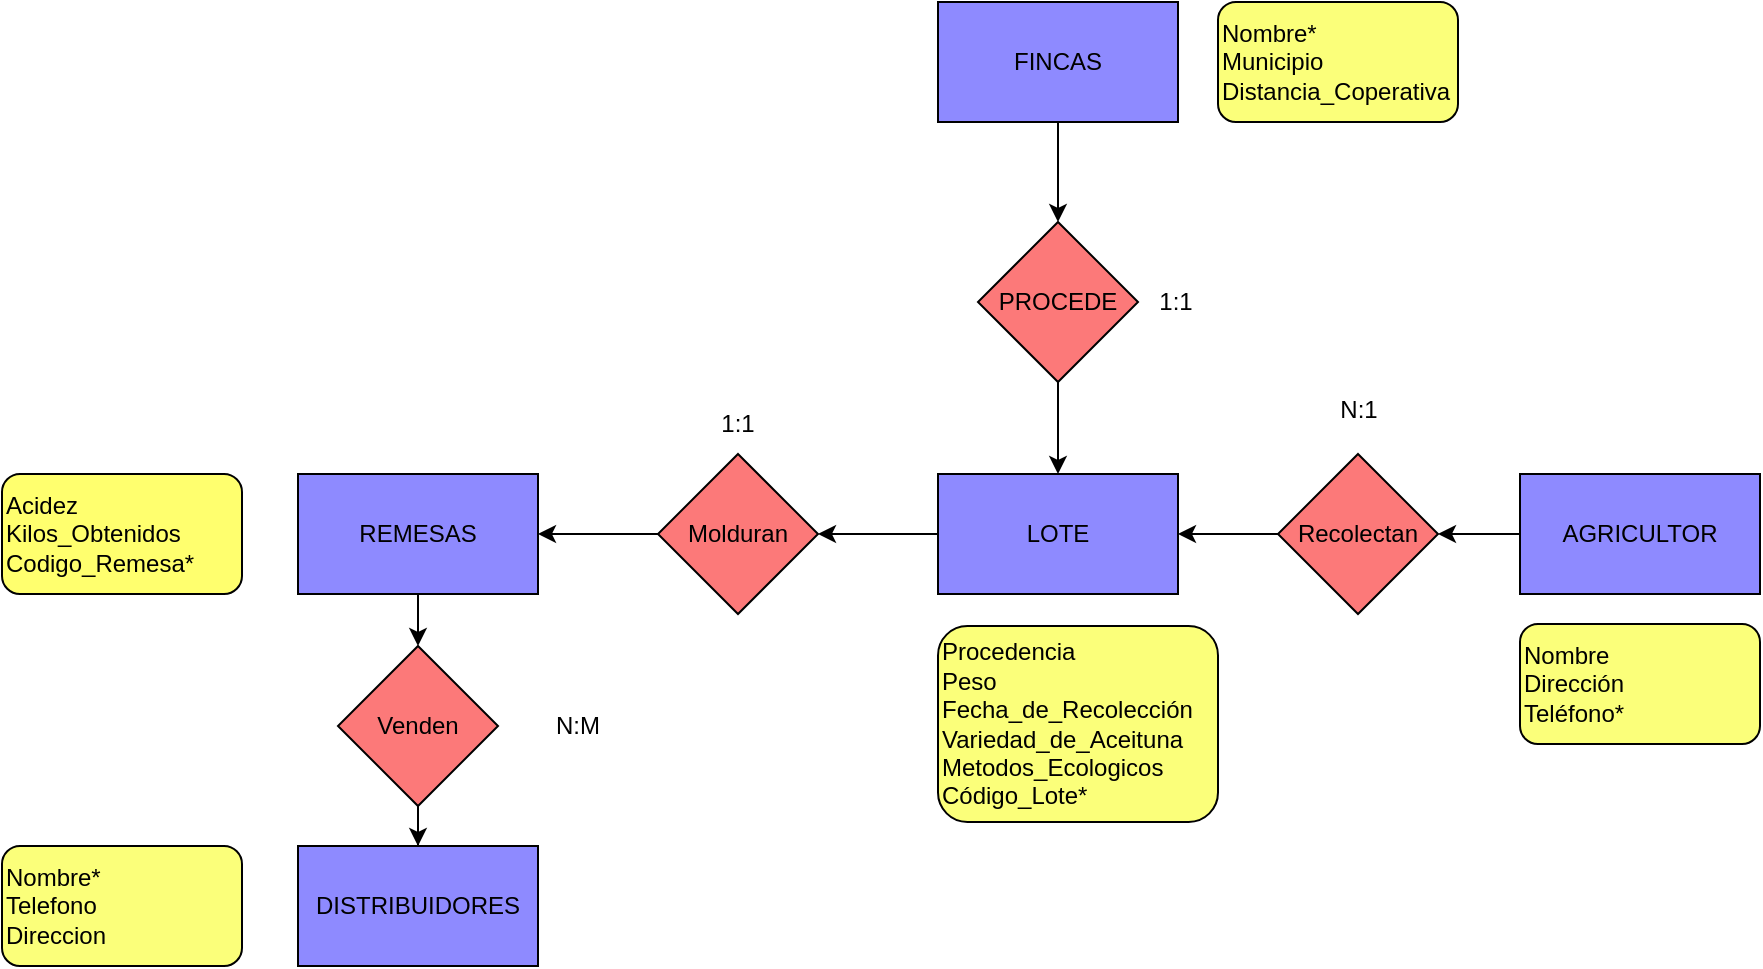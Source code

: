 <mxfile version="20.3.7" type="github">
  <diagram id="pC18JTB6PQhipaGgzsgf" name="Página-1">
    <mxGraphModel dx="1447" dy="767" grid="1" gridSize="10" guides="1" tooltips="1" connect="1" arrows="1" fold="1" page="1" pageScale="1" pageWidth="1169" pageHeight="827" math="0" shadow="0">
      <root>
        <mxCell id="0" />
        <mxCell id="1" parent="0" />
        <mxCell id="SlwYGCLGYkHL54xc-hnx-5" value="" style="edgeStyle=orthogonalEdgeStyle;rounded=0;orthogonalLoop=1;jettySize=auto;html=1;" edge="1" parent="1" source="G2JrqiH9Ui70D0zi3vj8-1" target="G2JrqiH9Ui70D0zi3vj8-2">
          <mxGeometry relative="1" as="geometry" />
        </mxCell>
        <mxCell id="G2JrqiH9Ui70D0zi3vj8-1" value="AGRICULTOR" style="rounded=0;whiteSpace=wrap;html=1;fillColor=#8E8AFF;" parent="1" vertex="1">
          <mxGeometry x="904" y="409" width="120" height="60" as="geometry" />
        </mxCell>
        <mxCell id="SlwYGCLGYkHL54xc-hnx-8" style="edgeStyle=orthogonalEdgeStyle;rounded=0;orthogonalLoop=1;jettySize=auto;html=1;entryX=1;entryY=0.5;entryDx=0;entryDy=0;" edge="1" parent="1" source="G2JrqiH9Ui70D0zi3vj8-3" target="lkzKdXTNVbICAeqFOsuQ-25">
          <mxGeometry relative="1" as="geometry" />
        </mxCell>
        <mxCell id="G2JrqiH9Ui70D0zi3vj8-3" value="LOTE" style="rounded=0;whiteSpace=wrap;html=1;fillColor=#8E8AFF;" parent="1" vertex="1">
          <mxGeometry x="613" y="409" width="120" height="60" as="geometry" />
        </mxCell>
        <mxCell id="lkzKdXTNVbICAeqFOsuQ-3" value="N:1" style="text;html=1;align=center;verticalAlign=middle;resizable=0;points=[];autosize=1;strokeColor=none;fillColor=none;" parent="1" vertex="1">
          <mxGeometry x="803" y="362" width="40" height="30" as="geometry" />
        </mxCell>
        <mxCell id="lkzKdXTNVbICAeqFOsuQ-18" value="" style="edgeStyle=orthogonalEdgeStyle;rounded=0;orthogonalLoop=1;jettySize=auto;html=1;" parent="1" source="lkzKdXTNVbICAeqFOsuQ-5" target="lkzKdXTNVbICAeqFOsuQ-6" edge="1">
          <mxGeometry relative="1" as="geometry" />
        </mxCell>
        <mxCell id="lkzKdXTNVbICAeqFOsuQ-5" value="FINCAS" style="rounded=0;whiteSpace=wrap;html=1;fillColor=#8E8AFF;" parent="1" vertex="1">
          <mxGeometry x="613" y="173" width="120" height="60" as="geometry" />
        </mxCell>
        <mxCell id="SlwYGCLGYkHL54xc-hnx-3" value="" style="edgeStyle=orthogonalEdgeStyle;rounded=0;orthogonalLoop=1;jettySize=auto;html=1;" edge="1" parent="1" source="lkzKdXTNVbICAeqFOsuQ-6" target="G2JrqiH9Ui70D0zi3vj8-3">
          <mxGeometry relative="1" as="geometry" />
        </mxCell>
        <mxCell id="lkzKdXTNVbICAeqFOsuQ-6" value="PROCEDE" style="rhombus;whiteSpace=wrap;html=1;fillColor=#FC7979;" parent="1" vertex="1">
          <mxGeometry x="633" y="283" width="80" height="80" as="geometry" />
        </mxCell>
        <mxCell id="SlwYGCLGYkHL54xc-hnx-4" value="" style="edgeStyle=orthogonalEdgeStyle;rounded=0;orthogonalLoop=1;jettySize=auto;html=1;" edge="1" parent="1" source="G2JrqiH9Ui70D0zi3vj8-2" target="G2JrqiH9Ui70D0zi3vj8-3">
          <mxGeometry relative="1" as="geometry" />
        </mxCell>
        <mxCell id="G2JrqiH9Ui70D0zi3vj8-2" value="Recolectan" style="rhombus;whiteSpace=wrap;html=1;fillColor=#FC7979;" parent="1" vertex="1">
          <mxGeometry x="783" y="399" width="80" height="80" as="geometry" />
        </mxCell>
        <mxCell id="lkzKdXTNVbICAeqFOsuQ-29" value="" style="edgeStyle=orthogonalEdgeStyle;rounded=0;orthogonalLoop=1;jettySize=auto;html=1;" parent="1" source="lkzKdXTNVbICAeqFOsuQ-24" target="lkzKdXTNVbICAeqFOsuQ-28" edge="1">
          <mxGeometry relative="1" as="geometry" />
        </mxCell>
        <mxCell id="lkzKdXTNVbICAeqFOsuQ-24" value="REMESAS" style="rounded=0;whiteSpace=wrap;html=1;fillColor=#8E8AFF;" parent="1" vertex="1">
          <mxGeometry x="293" y="409" width="120" height="60" as="geometry" />
        </mxCell>
        <mxCell id="lkzKdXTNVbICAeqFOsuQ-27" value="" style="edgeStyle=orthogonalEdgeStyle;rounded=0;orthogonalLoop=1;jettySize=auto;html=1;" parent="1" source="lkzKdXTNVbICAeqFOsuQ-25" target="lkzKdXTNVbICAeqFOsuQ-24" edge="1">
          <mxGeometry relative="1" as="geometry" />
        </mxCell>
        <mxCell id="lkzKdXTNVbICAeqFOsuQ-25" value="Molduran" style="rhombus;whiteSpace=wrap;html=1;fillColor=#FC7979;" parent="1" vertex="1">
          <mxGeometry x="473" y="399" width="80" height="80" as="geometry" />
        </mxCell>
        <mxCell id="lkzKdXTNVbICAeqFOsuQ-31" value="" style="edgeStyle=orthogonalEdgeStyle;rounded=0;orthogonalLoop=1;jettySize=auto;html=1;" parent="1" source="lkzKdXTNVbICAeqFOsuQ-28" target="lkzKdXTNVbICAeqFOsuQ-30" edge="1">
          <mxGeometry relative="1" as="geometry" />
        </mxCell>
        <mxCell id="lkzKdXTNVbICAeqFOsuQ-28" value="Venden" style="rhombus;whiteSpace=wrap;html=1;fillColor=#FC7979;" parent="1" vertex="1">
          <mxGeometry x="313" y="495" width="80" height="80" as="geometry" />
        </mxCell>
        <mxCell id="lkzKdXTNVbICAeqFOsuQ-30" value="DISTRIBUIDORES" style="rounded=0;whiteSpace=wrap;html=1;fillColor=#8E8AFF;" parent="1" vertex="1">
          <mxGeometry x="293" y="595" width="120" height="60" as="geometry" />
        </mxCell>
        <mxCell id="lkzKdXTNVbICAeqFOsuQ-32" value="1:1" style="text;html=1;strokeColor=none;fillColor=none;align=center;verticalAlign=middle;whiteSpace=wrap;rounded=0;" parent="1" vertex="1">
          <mxGeometry x="702" y="308" width="60" height="30" as="geometry" />
        </mxCell>
        <mxCell id="lkzKdXTNVbICAeqFOsuQ-34" value="1:1" style="text;html=1;strokeColor=none;fillColor=none;align=center;verticalAlign=middle;whiteSpace=wrap;rounded=0;" parent="1" vertex="1">
          <mxGeometry x="483" y="369" width="60" height="30" as="geometry" />
        </mxCell>
        <mxCell id="lkzKdXTNVbICAeqFOsuQ-35" value="N:M" style="text;html=1;strokeColor=none;fillColor=none;align=center;verticalAlign=middle;whiteSpace=wrap;rounded=0;" parent="1" vertex="1">
          <mxGeometry x="403" y="520" width="60" height="30" as="geometry" />
        </mxCell>
        <mxCell id="lkzKdXTNVbICAeqFOsuQ-38" value="&lt;span style=&quot;&quot;&gt;Procedencia&lt;/span&gt;&lt;br style=&quot;&quot;&gt;&lt;span style=&quot;&quot;&gt;Peso&lt;/span&gt;&lt;br style=&quot;&quot;&gt;&lt;span style=&quot;&quot;&gt;Fecha_de_Recolección&lt;br&gt;Variedad_de_Aceituna&lt;br&gt;Metodos_Ecologicos&lt;br&gt;Código_Lote*&lt;br&gt;&lt;/span&gt;" style="rounded=1;whiteSpace=wrap;html=1;align=left;fillColor=#FBFF7A;" parent="1" vertex="1">
          <mxGeometry x="613" y="485" width="140" height="98" as="geometry" />
        </mxCell>
        <mxCell id="SlwYGCLGYkHL54xc-hnx-1" value="Nombre&lt;br&gt;Dirección&lt;br&gt;Teléfono*" style="rounded=1;whiteSpace=wrap;html=1;align=left;fillColor=#FBFF7A;" vertex="1" parent="1">
          <mxGeometry x="904" y="484" width="120" height="60" as="geometry" />
        </mxCell>
        <mxCell id="SlwYGCLGYkHL54xc-hnx-9" value="Nombre*&lt;br&gt;Municipio&lt;br&gt;Distancia_Coperativa" style="rounded=1;whiteSpace=wrap;html=1;align=left;fillColor=#FBFF7A;" vertex="1" parent="1">
          <mxGeometry x="753" y="173" width="120" height="60" as="geometry" />
        </mxCell>
        <mxCell id="SlwYGCLGYkHL54xc-hnx-12" value="Acidez&lt;br&gt;Kilos_Obtenidos&lt;br&gt;Codigo_Remesa*" style="rounded=1;whiteSpace=wrap;html=1;align=left;fillColor=#FFFF6E;" vertex="1" parent="1">
          <mxGeometry x="145" y="409" width="120" height="60" as="geometry" />
        </mxCell>
        <mxCell id="SlwYGCLGYkHL54xc-hnx-13" value="&lt;div style=&quot;&quot;&gt;&lt;span style=&quot;background-color: initial;&quot;&gt;Nombre*&lt;/span&gt;&lt;/div&gt;&lt;div style=&quot;&quot;&gt;&lt;span style=&quot;background-color: initial;&quot;&gt;Telefono&lt;/span&gt;&lt;/div&gt;&lt;div style=&quot;&quot;&gt;&lt;span style=&quot;background-color: initial;&quot;&gt;Direccion&lt;/span&gt;&lt;/div&gt;" style="rounded=1;whiteSpace=wrap;html=1;align=left;fillColor=#FBFF7A;" vertex="1" parent="1">
          <mxGeometry x="145" y="595" width="120" height="60" as="geometry" />
        </mxCell>
      </root>
    </mxGraphModel>
  </diagram>
</mxfile>
